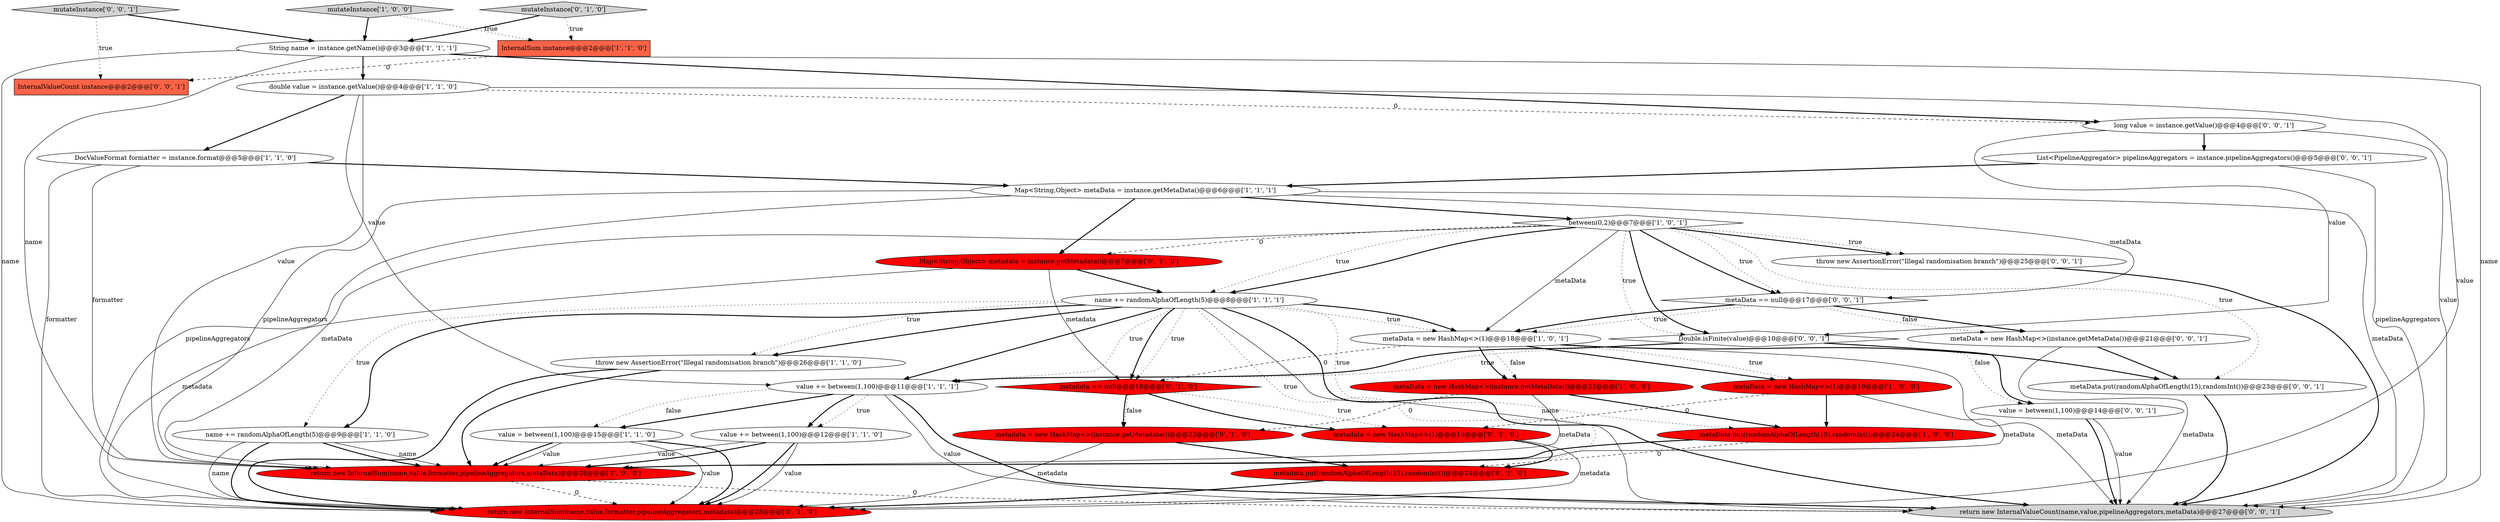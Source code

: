 digraph {
10 [style = filled, label = "metaData.put(randomAlphaOfLength(15),randomInt())@@@24@@@['1', '0', '0']", fillcolor = red, shape = ellipse image = "AAA1AAABBB1BBB"];
28 [style = filled, label = "metaData.put(randomAlphaOfLength(15),randomInt())@@@23@@@['0', '0', '1']", fillcolor = white, shape = ellipse image = "AAA0AAABBB3BBB"];
12 [style = filled, label = "InternalSum instance@@@2@@@['1', '1', '0']", fillcolor = tomato, shape = box image = "AAA0AAABBB1BBB"];
8 [style = filled, label = "Map<String,Object> metaData = instance.getMetaData()@@@6@@@['1', '1', '1']", fillcolor = white, shape = ellipse image = "AAA0AAABBB1BBB"];
31 [style = filled, label = "metaData == null@@@17@@@['0', '0', '1']", fillcolor = white, shape = diamond image = "AAA0AAABBB3BBB"];
3 [style = filled, label = "metaData = new HashMap<>(1)@@@18@@@['1', '0', '1']", fillcolor = white, shape = ellipse image = "AAA0AAABBB1BBB"];
11 [style = filled, label = "metaData = new HashMap<>(instance.getMetaData())@@@22@@@['1', '0', '0']", fillcolor = red, shape = ellipse image = "AAA1AAABBB1BBB"];
30 [style = filled, label = "metaData = new HashMap<>(instance.getMetaData())@@@21@@@['0', '0', '1']", fillcolor = white, shape = ellipse image = "AAA0AAABBB3BBB"];
14 [style = filled, label = "value += between(1,100)@@@11@@@['1', '1', '1']", fillcolor = white, shape = ellipse image = "AAA0AAABBB1BBB"];
29 [style = filled, label = "InternalValueCount instance@@@2@@@['0', '0', '1']", fillcolor = tomato, shape = box image = "AAA0AAABBB3BBB"];
33 [style = filled, label = "return new InternalValueCount(name,value,pipelineAggregators,metaData)@@@27@@@['0', '0', '1']", fillcolor = lightgray, shape = ellipse image = "AAA0AAABBB3BBB"];
21 [style = filled, label = "metadata = new HashMap<>(1)@@@19@@@['0', '1', '0']", fillcolor = red, shape = ellipse image = "AAA1AAABBB2BBB"];
22 [style = filled, label = "mutateInstance['0', '1', '0']", fillcolor = lightgray, shape = diamond image = "AAA0AAABBB2BBB"];
25 [style = filled, label = "value = between(1,100)@@@14@@@['0', '0', '1']", fillcolor = white, shape = ellipse image = "AAA0AAABBB3BBB"];
16 [style = filled, label = "double value = instance.getValue()@@@4@@@['1', '1', '0']", fillcolor = white, shape = ellipse image = "AAA0AAABBB1BBB"];
0 [style = filled, label = "String name = instance.getName()@@@3@@@['1', '1', '1']", fillcolor = white, shape = ellipse image = "AAA0AAABBB1BBB"];
17 [style = filled, label = "mutateInstance['1', '0', '0']", fillcolor = lightgray, shape = diamond image = "AAA0AAABBB1BBB"];
9 [style = filled, label = "value = between(1,100)@@@15@@@['1', '1', '0']", fillcolor = white, shape = ellipse image = "AAA0AAABBB1BBB"];
7 [style = filled, label = "throw new AssertionError(\"Illegal randomisation branch\")@@@26@@@['1', '1', '0']", fillcolor = white, shape = ellipse image = "AAA0AAABBB1BBB"];
1 [style = filled, label = "DocValueFormat formatter = instance.format@@@5@@@['1', '1', '0']", fillcolor = white, shape = ellipse image = "AAA0AAABBB1BBB"];
32 [style = filled, label = "Double.isFinite(value)@@@10@@@['0', '0', '1']", fillcolor = white, shape = diamond image = "AAA0AAABBB3BBB"];
24 [style = filled, label = "metadata = new HashMap<>(instance.getMetadata())@@@22@@@['0', '1', '0']", fillcolor = red, shape = ellipse image = "AAA1AAABBB2BBB"];
4 [style = filled, label = "metaData = new HashMap<>(1)@@@19@@@['1', '0', '0']", fillcolor = red, shape = ellipse image = "AAA1AAABBB1BBB"];
19 [style = filled, label = "return new InternalSum(name,value,formatter,pipelineAggregators,metadata)@@@28@@@['0', '1', '0']", fillcolor = red, shape = ellipse image = "AAA1AAABBB2BBB"];
23 [style = filled, label = "metadata == null@@@18@@@['0', '1', '0']", fillcolor = red, shape = diamond image = "AAA1AAABBB2BBB"];
35 [style = filled, label = "long value = instance.getValue()@@@4@@@['0', '0', '1']", fillcolor = white, shape = ellipse image = "AAA0AAABBB3BBB"];
27 [style = filled, label = "mutateInstance['0', '0', '1']", fillcolor = lightgray, shape = diamond image = "AAA0AAABBB3BBB"];
20 [style = filled, label = "Map<String,Object> metadata = instance.getMetadata()@@@7@@@['0', '1', '0']", fillcolor = red, shape = ellipse image = "AAA1AAABBB2BBB"];
15 [style = filled, label = "value += between(1,100)@@@12@@@['1', '1', '0']", fillcolor = white, shape = ellipse image = "AAA0AAABBB1BBB"];
2 [style = filled, label = "name += randomAlphaOfLength(5)@@@9@@@['1', '1', '0']", fillcolor = white, shape = ellipse image = "AAA0AAABBB1BBB"];
6 [style = filled, label = "name += randomAlphaOfLength(5)@@@8@@@['1', '1', '1']", fillcolor = white, shape = ellipse image = "AAA0AAABBB1BBB"];
26 [style = filled, label = "List<PipelineAggregator> pipelineAggregators = instance.pipelineAggregators()@@@5@@@['0', '0', '1']", fillcolor = white, shape = ellipse image = "AAA0AAABBB3BBB"];
34 [style = filled, label = "throw new AssertionError(\"Illegal randomisation branch\")@@@25@@@['0', '0', '1']", fillcolor = white, shape = ellipse image = "AAA0AAABBB3BBB"];
18 [style = filled, label = "metadata.put(randomAlphaOfLength(15),randomInt())@@@24@@@['0', '1', '0']", fillcolor = red, shape = ellipse image = "AAA1AAABBB2BBB"];
5 [style = filled, label = "between(0,2)@@@7@@@['1', '0', '1']", fillcolor = white, shape = diamond image = "AAA0AAABBB1BBB"];
13 [style = filled, label = "return new InternalSum(name,value,formatter,pipelineAggregators,metaData)@@@28@@@['1', '0', '0']", fillcolor = red, shape = ellipse image = "AAA1AAABBB1BBB"];
6->3 [style = bold, label=""];
20->19 [style = solid, label="metadata"];
25->33 [style = bold, label=""];
5->32 [style = dotted, label="true"];
16->35 [style = dashed, label="0"];
20->23 [style = solid, label="metadata"];
3->4 [style = bold, label=""];
21->18 [style = bold, label=""];
0->19 [style = solid, label="name"];
15->13 [style = solid, label="value"];
5->34 [style = bold, label=""];
5->3 [style = solid, label="metaData"];
30->28 [style = bold, label=""];
8->20 [style = bold, label=""];
22->0 [style = bold, label=""];
6->18 [style = dotted, label="true"];
32->25 [style = bold, label=""];
31->30 [style = bold, label=""];
30->33 [style = solid, label="metaData"];
9->13 [style = bold, label=""];
14->9 [style = bold, label=""];
8->19 [style = solid, label="pipelineAggregators"];
9->13 [style = solid, label="value"];
24->19 [style = solid, label="metadata"];
31->3 [style = dotted, label="true"];
6->3 [style = dotted, label="true"];
2->13 [style = solid, label="name"];
10->18 [style = dashed, label="0"];
16->14 [style = solid, label="value"];
15->13 [style = bold, label=""];
27->0 [style = bold, label=""];
34->33 [style = bold, label=""];
14->33 [style = solid, label="value"];
23->21 [style = dotted, label="true"];
3->11 [style = bold, label=""];
18->19 [style = bold, label=""];
8->33 [style = solid, label="metaData"];
23->24 [style = dotted, label="false"];
5->6 [style = dotted, label="true"];
16->19 [style = solid, label="value"];
24->18 [style = bold, label=""];
5->20 [style = dashed, label="0"];
6->2 [style = bold, label=""];
6->14 [style = dotted, label="true"];
14->9 [style = dotted, label="false"];
5->6 [style = bold, label=""];
5->34 [style = dotted, label="true"];
27->29 [style = dotted, label="true"];
26->33 [style = solid, label="pipelineAggregators"];
3->33 [style = solid, label="metaData"];
6->7 [style = dotted, label="true"];
13->33 [style = dashed, label="0"];
14->15 [style = bold, label=""];
6->33 [style = solid, label="name"];
31->3 [style = bold, label=""];
6->7 [style = bold, label=""];
32->25 [style = dotted, label="false"];
16->13 [style = solid, label="value"];
4->10 [style = bold, label=""];
0->16 [style = bold, label=""];
1->8 [style = bold, label=""];
8->13 [style = solid, label="pipelineAggregators"];
6->23 [style = bold, label=""];
5->31 [style = dotted, label="true"];
8->31 [style = solid, label="metaData"];
32->14 [style = bold, label=""];
26->8 [style = bold, label=""];
15->19 [style = bold, label=""];
4->21 [style = dashed, label="0"];
32->14 [style = dotted, label="true"];
5->32 [style = bold, label=""];
35->33 [style = solid, label="value"];
6->10 [style = dotted, label="true"];
3->23 [style = dashed, label="0"];
3->28 [style = bold, label=""];
0->33 [style = solid, label="name"];
6->2 [style = dotted, label="true"];
17->0 [style = bold, label=""];
10->13 [style = bold, label=""];
16->1 [style = bold, label=""];
17->12 [style = dotted, label="true"];
11->10 [style = bold, label=""];
6->33 [style = bold, label=""];
0->13 [style = solid, label="name"];
9->19 [style = bold, label=""];
21->19 [style = solid, label="metadata"];
7->19 [style = bold, label=""];
35->26 [style = bold, label=""];
1->19 [style = solid, label="formatter"];
5->28 [style = dotted, label="true"];
7->13 [style = bold, label=""];
9->19 [style = solid, label="value"];
2->19 [style = bold, label=""];
2->19 [style = solid, label="name"];
15->19 [style = solid, label="value"];
6->23 [style = dotted, label="true"];
3->4 [style = dotted, label="true"];
11->13 [style = solid, label="metaData"];
35->32 [style = solid, label="value"];
20->6 [style = bold, label=""];
13->19 [style = dashed, label="0"];
14->33 [style = bold, label=""];
4->13 [style = solid, label="metaData"];
22->12 [style = dotted, label="true"];
2->13 [style = bold, label=""];
6->14 [style = bold, label=""];
14->15 [style = dotted, label="true"];
23->24 [style = bold, label=""];
28->33 [style = bold, label=""];
8->5 [style = bold, label=""];
23->21 [style = bold, label=""];
5->31 [style = bold, label=""];
3->11 [style = dotted, label="false"];
11->24 [style = dashed, label="0"];
5->13 [style = solid, label="metaData"];
12->29 [style = dashed, label="0"];
1->13 [style = solid, label="formatter"];
0->35 [style = bold, label=""];
31->30 [style = dotted, label="false"];
25->33 [style = solid, label="value"];
}
